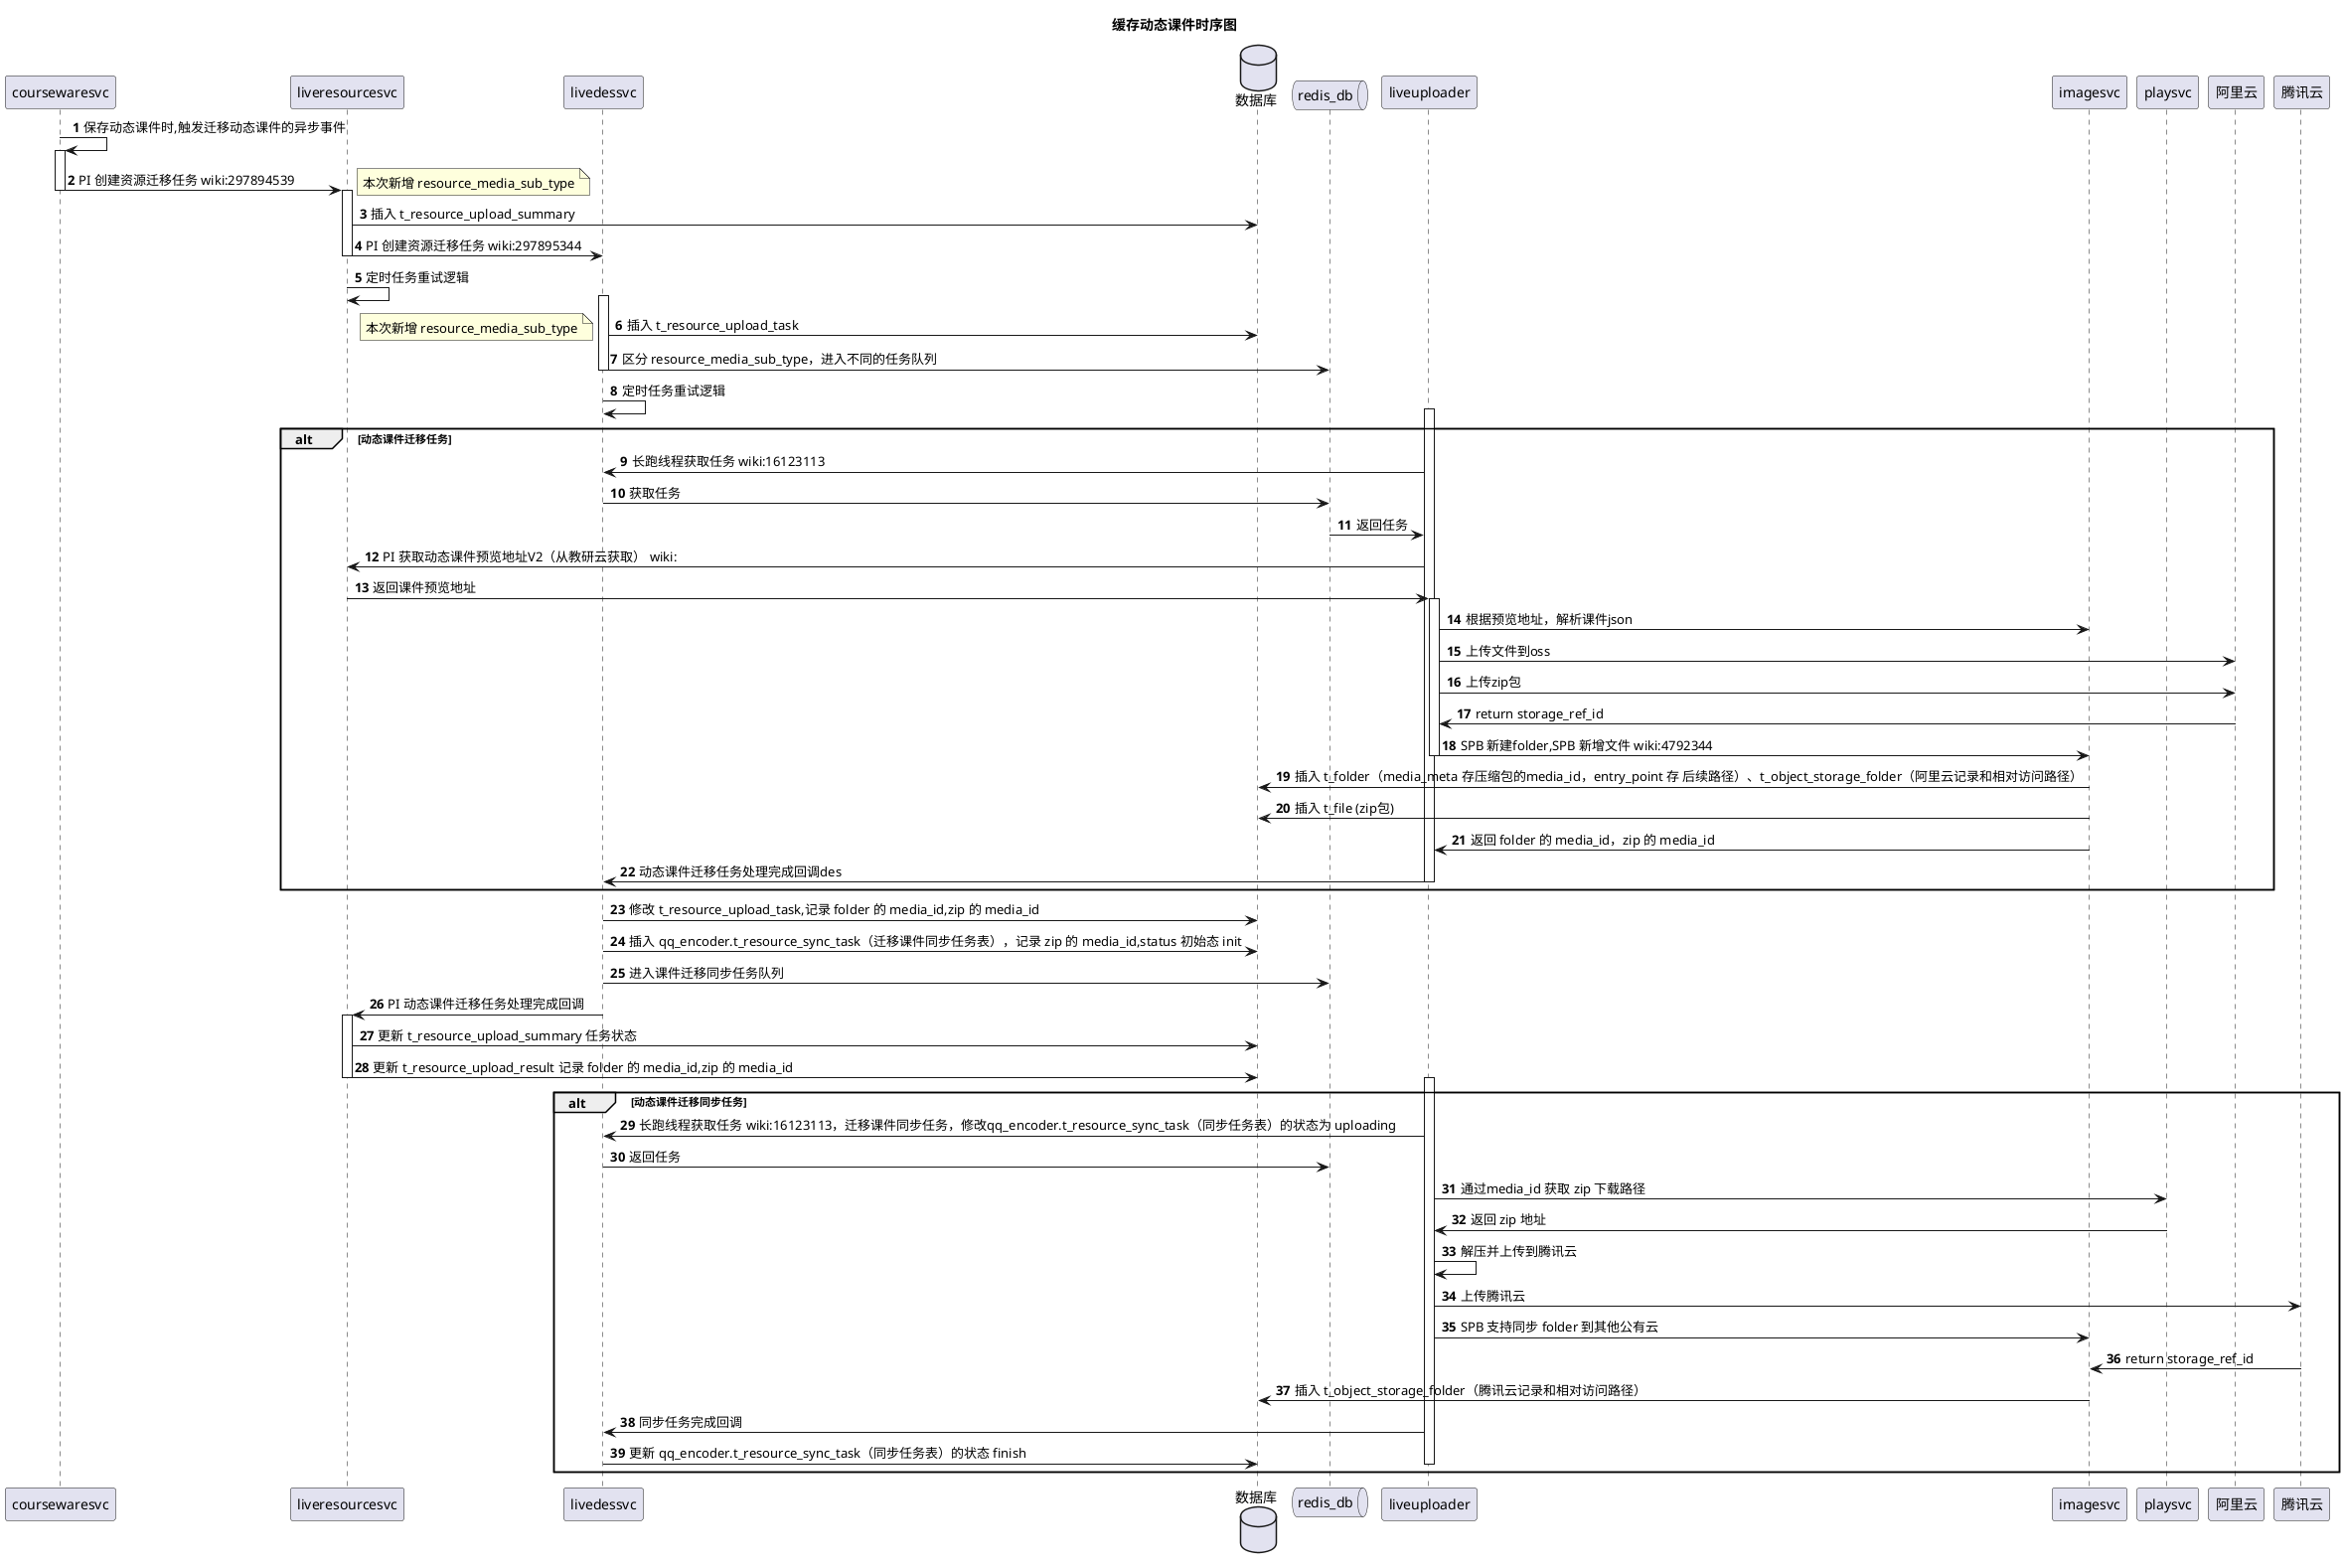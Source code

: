 @startuml
title 缓存动态课件时序图
autonumber
participant coursewaresvc
participant liveresourcesvc
participant livedessvc
database 数据库 as db
queue redis_db as queue
participant liveuploader
participant imagesvc
participant playsvc
participant 阿里云 as oss
participant 腾讯云 as cos


coursewaresvc -> coursewaresvc:保存动态课件时,触发迁移动态课件的异步事件
activate coursewaresvc
coursewaresvc -> liveresourcesvc:PI 创建资源迁移任务 wiki:297894539
deactivate coursewaresvc
note right:本次新增 resource_media_sub_type
activate liveresourcesvc
liveresourcesvc -> db:插入 t_resource_upload_summary
liveresourcesvc -> livedessvc: PI 创建资源迁移任务 wiki:297895344
deactivate liveresourcesvc
liveresourcesvc->liveresourcesvc: 定时任务重试逻辑
activate livedessvc
livedessvc -> db:插入 t_resource_upload_task
note left:本次新增 resource_media_sub_type
livedessvc -> queue:区分 resource_media_sub_type，进入不同的任务队列
deactivate livedessvc
livedessvc->livedessvc:定时任务重试逻辑
alt 动态课件迁移任务
activate liveuploader
liveuploader -> livedessvc:长跑线程获取任务 wiki:16123113
livedessvc -> queue: 获取任务
queue -> liveuploader:返回任务
liveuploader -> liveresourcesvc: PI 获取动态课件预览地址V2（从教研云获取） wiki:
liveresourcesvc -> liveuploader: 返回课件预览地址
activate liveuploader
liveuploader -> imagesvc: 根据预览地址，解析课件json
liveuploader -> oss: 上传文件到oss
liveuploader -> oss: 上传zip包
oss-> liveuploader: return storage_ref_id
liveuploader -> imagesvc: SPB 新建folder,SPB 新增文件 wiki:4792344
deactivate liveuploader
imagesvc -> db: 插入 t_folder（media_meta 存压缩包的media_id，entry_point 存 后续路径）、t_object_storage_folder（阿里云记录和相对访问路径）
imagesvc -> db: 插入 t_file (zip包)
imagesvc -> liveuploader:返回 folder 的 media_id，zip 的 media_id
liveuploader -> livedessvc:动态课件迁移任务处理完成回调des
deactivate liveuploader
end
activate livedessvc
livedessvc->db:修改 t_resource_upload_task,记录 folder 的 media_id,zip 的 media_id
livedessvc->db:插入 qq_encoder.t_resource_sync_task（迁移课件同步任务表），记录 zip 的 media_id,status 初始态 init
livedessvc->queue:进入课件迁移同步任务队列
livedessvc->liveresourcesvc:PI 动态课件迁移任务处理完成回调
deactivate livedessvc
activate liveresourcesvc
liveresourcesvc->db:更新 t_resource_upload_summary 任务状态
liveresourcesvc->db:更新 t_resource_upload_result 记录 folder 的 media_id,zip 的 media_id
deactivate liveresourcesvc

alt 动态课件迁移同步任务
activate liveuploader
liveuploader -> livedessvc:长跑线程获取任务 wiki:16123113，迁移课件同步任务，修改qq_encoder.t_resource_sync_task（同步任务表）的状态为 uploading
livedessvc -> queue: 返回任务
liveuploader -> playsvc: 通过media_id 获取 zip 下载路径
playsvc -> liveuploader:返回 zip 地址
liveuploader -> liveuploader:解压并上传到腾讯云
liveuploader -> cos: 上传腾讯云
liveuploader -> imagesvc: SPB 支持同步 folder 到其他公有云
cos -> imagesvc: return storage_ref_id
imagesvc -> db: 插入 t_object_storage_folder（腾讯云记录和相对访问路径）
liveuploader -> livedessvc: 同步任务完成回调
livedessvc -> db: 更新 qq_encoder.t_resource_sync_task（同步任务表）的状态 finish
deactivate liveuploader
end
@enduml

